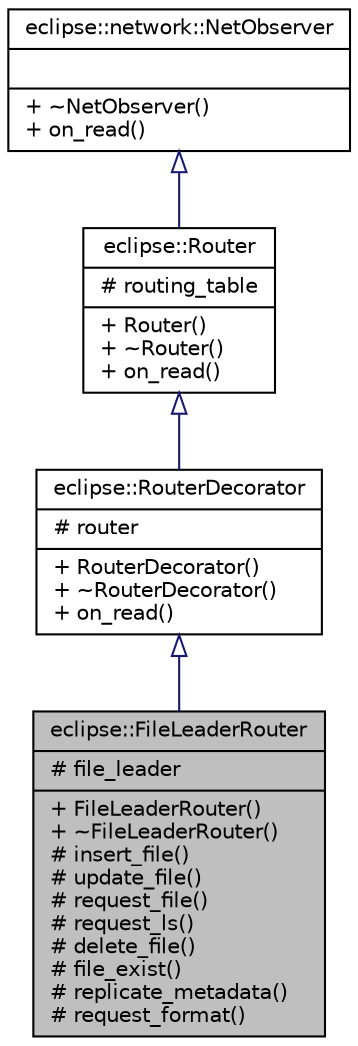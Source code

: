 digraph "eclipse::FileLeaderRouter"
{
  edge [fontname="Helvetica",fontsize="10",labelfontname="Helvetica",labelfontsize="10"];
  node [fontname="Helvetica",fontsize="10",shape=record];
  Node1 [label="{eclipse::FileLeaderRouter\n|# file_leader\l|+ FileLeaderRouter()\l+ ~FileLeaderRouter()\l# insert_file()\l# update_file()\l# request_file()\l# request_ls()\l# delete_file()\l# file_exist()\l# replicate_metadata()\l# request_format()\l}",height=0.2,width=0.4,color="black", fillcolor="grey75", style="filled" fontcolor="black"];
  Node2 -> Node1 [dir="back",color="midnightblue",fontsize="10",style="solid",arrowtail="onormal",fontname="Helvetica"];
  Node2 [label="{eclipse::RouterDecorator\n|# router\l|+ RouterDecorator()\l+ ~RouterDecorator()\l+ on_read()\l}",height=0.2,width=0.4,color="black", fillcolor="white", style="filled",URL="$classeclipse_1_1RouterDecorator.html"];
  Node3 -> Node2 [dir="back",color="midnightblue",fontsize="10",style="solid",arrowtail="onormal",fontname="Helvetica"];
  Node3 [label="{eclipse::Router\n|# routing_table\l|+ Router()\l+ ~Router()\l+ on_read()\l}",height=0.2,width=0.4,color="black", fillcolor="white", style="filled",URL="$classeclipse_1_1Router.html"];
  Node4 -> Node3 [dir="back",color="midnightblue",fontsize="10",style="solid",arrowtail="onormal",fontname="Helvetica"];
  Node4 [label="{eclipse::network::NetObserver\n||+ ~NetObserver()\l+ on_read()\l}",height=0.2,width=0.4,color="black", fillcolor="white", style="filled",URL="$structeclipse_1_1network_1_1NetObserver.html"];
}
